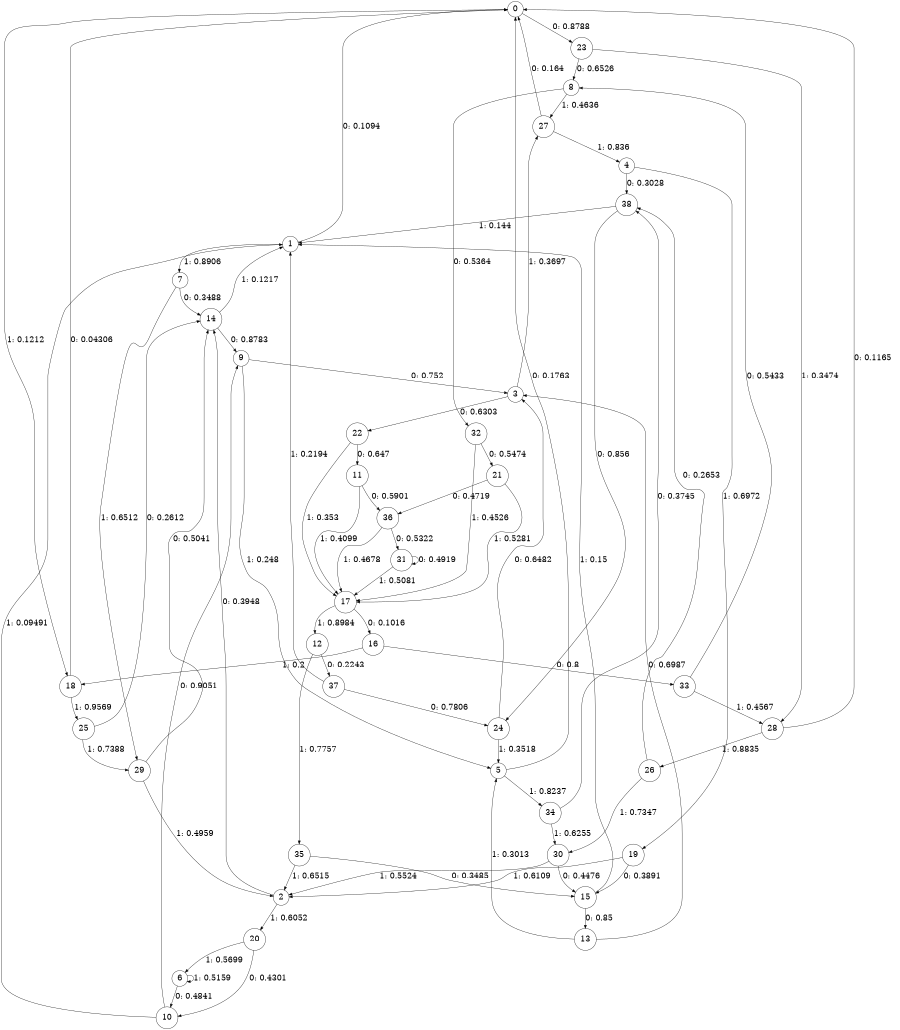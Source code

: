 digraph "ch22faceL7" {
size = "6,8.5";
ratio = "fill";
node [shape = circle];
node [fontsize = 24];
edge [fontsize = 24];
0 -> 23 [label = "0: 0.8788   "];
0 -> 18 [label = "1: 0.1212   "];
1 -> 0 [label = "0: 0.1094   "];
1 -> 7 [label = "1: 0.8906   "];
2 -> 14 [label = "0: 0.3948   "];
2 -> 20 [label = "1: 0.6052   "];
3 -> 22 [label = "0: 0.6303   "];
3 -> 27 [label = "1: 0.3697   "];
4 -> 38 [label = "0: 0.3028   "];
4 -> 19 [label = "1: 0.6972   "];
5 -> 0 [label = "0: 0.1763   "];
5 -> 34 [label = "1: 0.8237   "];
6 -> 10 [label = "0: 0.4841   "];
6 -> 6 [label = "1: 0.5159   "];
7 -> 14 [label = "0: 0.3488   "];
7 -> 29 [label = "1: 0.6512   "];
8 -> 32 [label = "0: 0.5364   "];
8 -> 27 [label = "1: 0.4636   "];
9 -> 3 [label = "0: 0.752    "];
9 -> 5 [label = "1: 0.248    "];
10 -> 9 [label = "0: 0.9051   "];
10 -> 1 [label = "1: 0.09491  "];
11 -> 36 [label = "0: 0.5901   "];
11 -> 17 [label = "1: 0.4099   "];
12 -> 37 [label = "0: 0.2243   "];
12 -> 35 [label = "1: 0.7757   "];
13 -> 3 [label = "0: 0.6987   "];
13 -> 5 [label = "1: 0.3013   "];
14 -> 9 [label = "0: 0.8783   "];
14 -> 1 [label = "1: 0.1217   "];
15 -> 13 [label = "0: 0.85     "];
15 -> 1 [label = "1: 0.15     "];
16 -> 33 [label = "0: 0.8      "];
16 -> 18 [label = "1: 0.2      "];
17 -> 16 [label = "0: 0.1016   "];
17 -> 12 [label = "1: 0.8984   "];
18 -> 0 [label = "0: 0.04306  "];
18 -> 25 [label = "1: 0.9569   "];
19 -> 15 [label = "0: 0.3891   "];
19 -> 2 [label = "1: 0.6109   "];
20 -> 10 [label = "0: 0.4301   "];
20 -> 6 [label = "1: 0.5699   "];
21 -> 36 [label = "0: 0.4719   "];
21 -> 17 [label = "1: 0.5281   "];
22 -> 11 [label = "0: 0.647    "];
22 -> 17 [label = "1: 0.353    "];
23 -> 8 [label = "0: 0.6526   "];
23 -> 28 [label = "1: 0.3474   "];
24 -> 3 [label = "0: 0.6482   "];
24 -> 5 [label = "1: 0.3518   "];
25 -> 14 [label = "0: 0.2612   "];
25 -> 29 [label = "1: 0.7388   "];
26 -> 38 [label = "0: 0.2653   "];
26 -> 30 [label = "1: 0.7347   "];
27 -> 0 [label = "0: 0.164    "];
27 -> 4 [label = "1: 0.836    "];
28 -> 0 [label = "0: 0.1165   "];
28 -> 26 [label = "1: 0.8835   "];
29 -> 14 [label = "0: 0.5041   "];
29 -> 2 [label = "1: 0.4959   "];
30 -> 15 [label = "0: 0.4476   "];
30 -> 2 [label = "1: 0.5524   "];
31 -> 31 [label = "0: 0.4919   "];
31 -> 17 [label = "1: 0.5081   "];
32 -> 21 [label = "0: 0.5474   "];
32 -> 17 [label = "1: 0.4526   "];
33 -> 8 [label = "0: 0.5433   "];
33 -> 28 [label = "1: 0.4567   "];
34 -> 38 [label = "0: 0.3745   "];
34 -> 30 [label = "1: 0.6255   "];
35 -> 15 [label = "0: 0.3485   "];
35 -> 2 [label = "1: 0.6515   "];
36 -> 31 [label = "0: 0.5322   "];
36 -> 17 [label = "1: 0.4678   "];
37 -> 24 [label = "0: 0.7806   "];
37 -> 1 [label = "1: 0.2194   "];
38 -> 24 [label = "0: 0.856    "];
38 -> 1 [label = "1: 0.144    "];
}